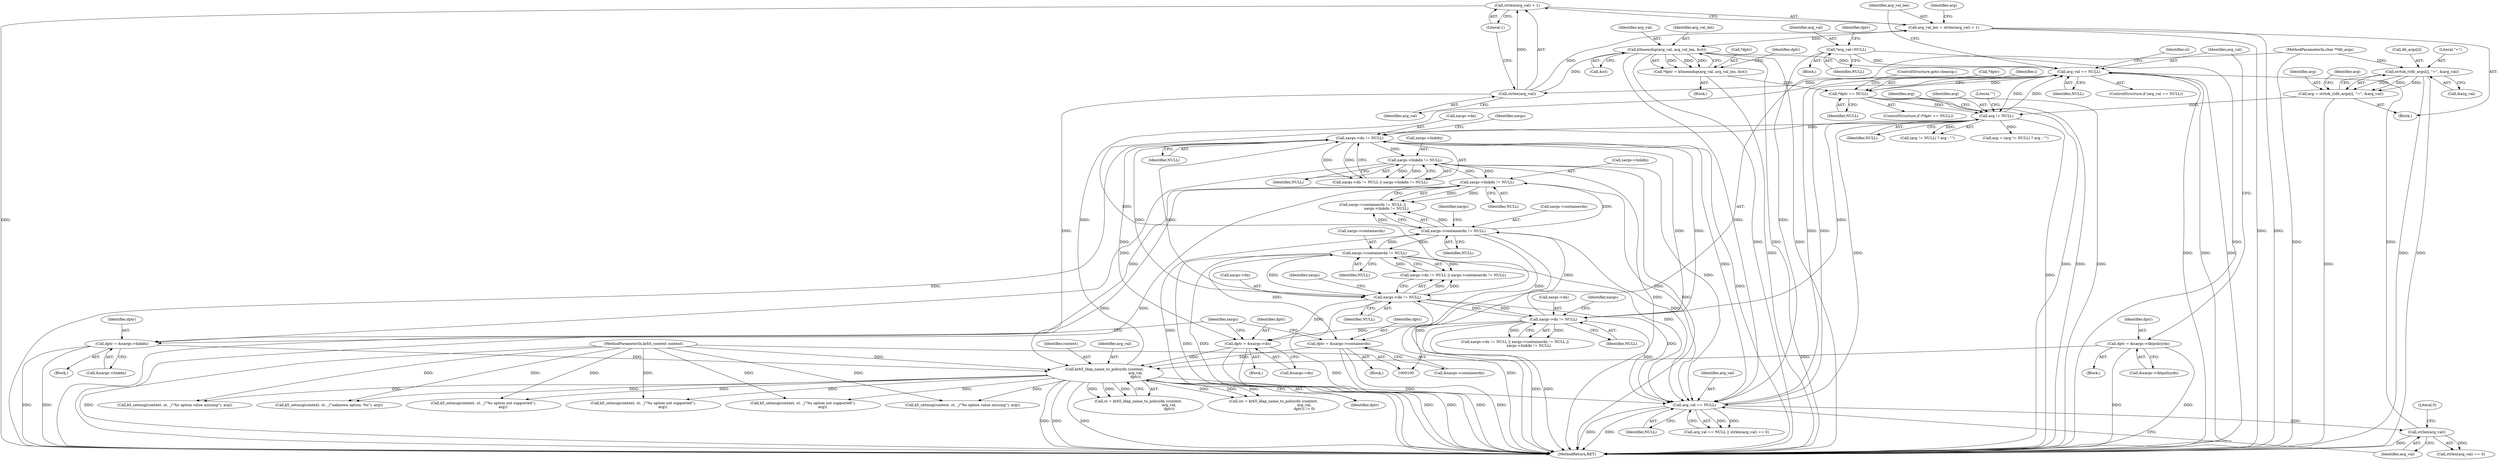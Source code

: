 digraph "0_krb5_08c642c09c38a9c6454ab43a9b53b2a89b9eef99@API" {
"1000353" [label="(Call,strlen(arg_val) + 1)"];
"1000354" [label="(Call,strlen(arg_val))"];
"1000337" [label="(Call,arg_val == NULL)"];
"1000368" [label="(Call,krb5_ldap_name_to_policydn (context,\n                                                      arg_val,\n                                                      dptr))"];
"1000101" [label="(MethodParameterIn,krb5_context context)"];
"1000167" [label="(Call,dptr = &xargs->tktpolicydn)"];
"1000293" [label="(Call,dptr = &xargs->linkdn)"];
"1000199" [label="(Call,xargs->linkdn != NULL)"];
"1000277" [label="(Call,xargs->linkdn != NULL)"];
"1000272" [label="(Call,xargs->dn != NULL)"];
"1000235" [label="(Call,xargs->dn != NULL)"];
"1000188" [label="(Call,xargs->dn != NULL)"];
"1000155" [label="(Call,arg != NULL)"];
"1000143" [label="(Call,arg = strtok_r(db_args[i], \"=\", &arg_val))"];
"1000145" [label="(Call,strtok_r(db_args[i], \"=\", &arg_val))"];
"1000102" [label="(MethodParameterIn,char **db_args)"];
"1000385" [label="(Call,*dptr == NULL)"];
"1000376" [label="(Call,*dptr = k5memdup(arg_val, arg_val_len, &st))"];
"1000379" [label="(Call,k5memdup(arg_val, arg_val_len, &st))"];
"1000351" [label="(Call,arg_val_len = strlen(arg_val) + 1)"];
"1000194" [label="(Call,xargs->containerdn != NULL)"];
"1000240" [label="(Call,xargs->containerdn != NULL)"];
"1000215" [label="(Call,dptr = &xargs->dn)"];
"1000256" [label="(Call,dptr = &xargs->containerdn)"];
"1000318" [label="(Call,arg_val == NULL)"];
"1000119" [label="(Call,*arg_val=NULL)"];
"1000322" [label="(Call,strlen(arg_val))"];
"1000241" [label="(Call,xargs->containerdn)"];
"1000269" [label="(Block,)"];
"1000355" [label="(Identifier,arg_val)"];
"1000321" [label="(Call,strlen(arg_val) == 0)"];
"1000200" [label="(Call,xargs->linkdn)"];
"1000152" [label="(Call,arg = (arg != NULL) ? arg : \"\")"];
"1000322" [label="(Call,strlen(arg_val))"];
"1000101" [label="(MethodParameterIn,krb5_context context)"];
"1000256" [label="(Call,dptr = &xargs->containerdn)"];
"1000249" [label="(Call,k5_setmsg(context, st, _(\"%s option not supported\"),\n                                  arg))"];
"1000344" [label="(Call,k5_setmsg(context, st, _(\"%s option value missing\"), arg))"];
"1000278" [label="(Call,xargs->linkdn)"];
"1000199" [label="(Call,xargs->linkdn != NULL)"];
"1000149" [label="(Literal,\"=\")"];
"1000188" [label="(Call,xargs->dn != NULL)"];
"1000370" [label="(Identifier,arg_val)"];
"1000157" [label="(Identifier,NULL)"];
"1000228" [label="(Block,)"];
"1000337" [label="(Call,arg_val == NULL)"];
"1000234" [label="(Call,xargs->dn != NULL || xargs->containerdn != NULL)"];
"1000317" [label="(Call,arg_val == NULL || strlen(arg_val) == 0)"];
"1000356" [label="(Literal,1)"];
"1000120" [label="(Identifier,arg_val)"];
"1000124" [label="(Identifier,dptr)"];
"1000319" [label="(Identifier,arg_val)"];
"1000257" [label="(Identifier,dptr)"];
"1000371" [label="(Identifier,dptr)"];
"1000271" [label="(Call,xargs->dn != NULL || xargs->linkdn != NULL)"];
"1000146" [label="(Call,db_args[i])"];
"1000381" [label="(Identifier,arg_val_len)"];
"1000377" [label="(Call,*dptr)"];
"1000242" [label="(Identifier,xargs)"];
"1000323" [label="(Identifier,arg_val)"];
"1000195" [label="(Call,xargs->containerdn)"];
"1000329" [label="(Call,k5_setmsg(context, st, _(\"%s option value missing\"), arg))"];
"1000393" [label="(MethodReturn,RET)"];
"1000144" [label="(Identifier,arg)"];
"1000313" [label="(Identifier,xargs)"];
"1000203" [label="(Identifier,NULL)"];
"1000352" [label="(Identifier,arg_val_len)"];
"1000244" [label="(Identifier,NULL)"];
"1000304" [label="(Call,k5_setmsg(context, st, _(\"unknown option: %s\"), arg))"];
"1000143" [label="(Call,arg = strtok_r(db_args[i], \"=\", &arg_val))"];
"1000102" [label="(MethodParameterIn,char **db_args)"];
"1000216" [label="(Identifier,dptr)"];
"1000277" [label="(Call,xargs->linkdn != NULL)"];
"1000141" [label="(Identifier,i)"];
"1000376" [label="(Call,*dptr = k5memdup(arg_val, arg_val_len, &st))"];
"1000389" [label="(ControlStructure,goto cleanup;)"];
"1000273" [label="(Call,xargs->dn)"];
"1000380" [label="(Identifier,arg_val)"];
"1000318" [label="(Call,arg_val == NULL)"];
"1000324" [label="(Literal,0)"];
"1000375" [label="(Block,)"];
"1000192" [label="(Identifier,NULL)"];
"1000385" [label="(Call,*dptr == NULL)"];
"1000158" [label="(Identifier,arg)"];
"1000198" [label="(Identifier,NULL)"];
"1000208" [label="(Call,k5_setmsg(context, st, _(\"%s option not supported\"),\n                                  arg))"];
"1000154" [label="(Call,(arg != NULL) ? arg : \"\")"];
"1000193" [label="(Call,xargs->containerdn != NULL ||\n                        xargs->linkdn != NULL)"];
"1000379" [label="(Call,k5memdup(arg_val, arg_val_len, &st))"];
"1000366" [label="(Call,st = krb5_ldap_name_to_policydn (context,\n                                                      arg_val,\n                                                      dptr))"];
"1000215" [label="(Call,dptr = &xargs->dn)"];
"1000368" [label="(Call,krb5_ldap_name_to_policydn (context,\n                                                      arg_val,\n                                                      dptr))"];
"1000339" [label="(Identifier,NULL)"];
"1000167" [label="(Call,dptr = &xargs->tktpolicydn)"];
"1000153" [label="(Identifier,arg)"];
"1000217" [label="(Call,&xargs->dn)"];
"1000121" [label="(Identifier,NULL)"];
"1000351" [label="(Call,arg_val_len = strlen(arg_val) + 1)"];
"1000295" [label="(Call,&xargs->linkdn)"];
"1000360" [label="(Identifier,arg)"];
"1000155" [label="(Call,arg != NULL)"];
"1000384" [label="(ControlStructure,if (*dptr == NULL))"];
"1000201" [label="(Identifier,xargs)"];
"1000239" [label="(Identifier,NULL)"];
"1000382" [label="(Call,&st)"];
"1000189" [label="(Call,xargs->dn)"];
"1000168" [label="(Identifier,dptr)"];
"1000272" [label="(Call,xargs->dn != NULL)"];
"1000258" [label="(Call,&xargs->containerdn)"];
"1000281" [label="(Identifier,NULL)"];
"1000276" [label="(Identifier,NULL)"];
"1000169" [label="(Call,&xargs->tktpolicydn)"];
"1000235" [label="(Call,xargs->dn != NULL)"];
"1000388" [label="(Identifier,NULL)"];
"1000194" [label="(Call,xargs->containerdn != NULL)"];
"1000166" [label="(Block,)"];
"1000293" [label="(Call,dptr = &xargs->linkdn)"];
"1000187" [label="(Call,xargs->dn != NULL || xargs->containerdn != NULL ||\n                        xargs->linkdn != NULL)"];
"1000387" [label="(Identifier,dptr)"];
"1000336" [label="(ControlStructure,if (arg_val == NULL))"];
"1000365" [label="(Call,(st = krb5_ldap_name_to_policydn (context,\n                                                      arg_val,\n                                                      dptr)) != 0)"];
"1000286" [label="(Call,k5_setmsg(context, st, _(\"%s option not supported\"),\n                                  arg))"];
"1000386" [label="(Call,*dptr)"];
"1000279" [label="(Identifier,xargs)"];
"1000354" [label="(Call,strlen(arg_val))"];
"1000294" [label="(Identifier,dptr)"];
"1000338" [label="(Identifier,arg_val)"];
"1000342" [label="(Identifier,st)"];
"1000369" [label="(Identifier,context)"];
"1000181" [label="(Block,)"];
"1000150" [label="(Call,&arg_val)"];
"1000236" [label="(Call,xargs->dn)"];
"1000240" [label="(Call,xargs->containerdn != NULL)"];
"1000142" [label="(Block,)"];
"1000105" [label="(Block,)"];
"1000156" [label="(Identifier,arg)"];
"1000353" [label="(Call,strlen(arg_val) + 1)"];
"1000196" [label="(Identifier,xargs)"];
"1000320" [label="(Identifier,NULL)"];
"1000159" [label="(Literal,\"\")"];
"1000119" [label="(Call,*arg_val=NULL)"];
"1000145" [label="(Call,strtok_r(db_args[i], \"=\", &arg_val))"];
"1000353" -> "1000351"  [label="AST: "];
"1000353" -> "1000356"  [label="CFG: "];
"1000354" -> "1000353"  [label="AST: "];
"1000356" -> "1000353"  [label="AST: "];
"1000351" -> "1000353"  [label="CFG: "];
"1000353" -> "1000393"  [label="DDG: "];
"1000354" -> "1000353"  [label="DDG: "];
"1000354" -> "1000355"  [label="CFG: "];
"1000355" -> "1000354"  [label="AST: "];
"1000356" -> "1000354"  [label="CFG: "];
"1000354" -> "1000351"  [label="DDG: "];
"1000337" -> "1000354"  [label="DDG: "];
"1000354" -> "1000368"  [label="DDG: "];
"1000354" -> "1000379"  [label="DDG: "];
"1000337" -> "1000336"  [label="AST: "];
"1000337" -> "1000339"  [label="CFG: "];
"1000338" -> "1000337"  [label="AST: "];
"1000339" -> "1000337"  [label="AST: "];
"1000342" -> "1000337"  [label="CFG: "];
"1000352" -> "1000337"  [label="CFG: "];
"1000337" -> "1000393"  [label="DDG: "];
"1000337" -> "1000393"  [label="DDG: "];
"1000337" -> "1000393"  [label="DDG: "];
"1000337" -> "1000155"  [label="DDG: "];
"1000368" -> "1000337"  [label="DDG: "];
"1000318" -> "1000337"  [label="DDG: "];
"1000318" -> "1000337"  [label="DDG: "];
"1000379" -> "1000337"  [label="DDG: "];
"1000119" -> "1000337"  [label="DDG: "];
"1000322" -> "1000337"  [label="DDG: "];
"1000155" -> "1000337"  [label="DDG: "];
"1000337" -> "1000385"  [label="DDG: "];
"1000368" -> "1000366"  [label="AST: "];
"1000368" -> "1000371"  [label="CFG: "];
"1000369" -> "1000368"  [label="AST: "];
"1000370" -> "1000368"  [label="AST: "];
"1000371" -> "1000368"  [label="AST: "];
"1000366" -> "1000368"  [label="CFG: "];
"1000368" -> "1000393"  [label="DDG: "];
"1000368" -> "1000393"  [label="DDG: "];
"1000368" -> "1000393"  [label="DDG: "];
"1000368" -> "1000208"  [label="DDG: "];
"1000368" -> "1000249"  [label="DDG: "];
"1000368" -> "1000286"  [label="DDG: "];
"1000368" -> "1000304"  [label="DDG: "];
"1000368" -> "1000318"  [label="DDG: "];
"1000368" -> "1000329"  [label="DDG: "];
"1000368" -> "1000344"  [label="DDG: "];
"1000368" -> "1000365"  [label="DDG: "];
"1000368" -> "1000365"  [label="DDG: "];
"1000368" -> "1000365"  [label="DDG: "];
"1000368" -> "1000366"  [label="DDG: "];
"1000368" -> "1000366"  [label="DDG: "];
"1000368" -> "1000366"  [label="DDG: "];
"1000101" -> "1000368"  [label="DDG: "];
"1000167" -> "1000368"  [label="DDG: "];
"1000293" -> "1000368"  [label="DDG: "];
"1000215" -> "1000368"  [label="DDG: "];
"1000256" -> "1000368"  [label="DDG: "];
"1000101" -> "1000100"  [label="AST: "];
"1000101" -> "1000393"  [label="DDG: "];
"1000101" -> "1000208"  [label="DDG: "];
"1000101" -> "1000249"  [label="DDG: "];
"1000101" -> "1000286"  [label="DDG: "];
"1000101" -> "1000304"  [label="DDG: "];
"1000101" -> "1000329"  [label="DDG: "];
"1000101" -> "1000344"  [label="DDG: "];
"1000167" -> "1000166"  [label="AST: "];
"1000167" -> "1000169"  [label="CFG: "];
"1000168" -> "1000167"  [label="AST: "];
"1000169" -> "1000167"  [label="AST: "];
"1000338" -> "1000167"  [label="CFG: "];
"1000167" -> "1000393"  [label="DDG: "];
"1000167" -> "1000393"  [label="DDG: "];
"1000293" -> "1000269"  [label="AST: "];
"1000293" -> "1000295"  [label="CFG: "];
"1000294" -> "1000293"  [label="AST: "];
"1000295" -> "1000293"  [label="AST: "];
"1000313" -> "1000293"  [label="CFG: "];
"1000293" -> "1000393"  [label="DDG: "];
"1000293" -> "1000393"  [label="DDG: "];
"1000199" -> "1000293"  [label="DDG: "];
"1000277" -> "1000293"  [label="DDG: "];
"1000199" -> "1000193"  [label="AST: "];
"1000199" -> "1000203"  [label="CFG: "];
"1000200" -> "1000199"  [label="AST: "];
"1000203" -> "1000199"  [label="AST: "];
"1000193" -> "1000199"  [label="CFG: "];
"1000199" -> "1000393"  [label="DDG: "];
"1000199" -> "1000393"  [label="DDG: "];
"1000199" -> "1000193"  [label="DDG: "];
"1000199" -> "1000193"  [label="DDG: "];
"1000277" -> "1000199"  [label="DDG: "];
"1000194" -> "1000199"  [label="DDG: "];
"1000199" -> "1000277"  [label="DDG: "];
"1000199" -> "1000318"  [label="DDG: "];
"1000277" -> "1000271"  [label="AST: "];
"1000277" -> "1000281"  [label="CFG: "];
"1000278" -> "1000277"  [label="AST: "];
"1000281" -> "1000277"  [label="AST: "];
"1000271" -> "1000277"  [label="CFG: "];
"1000277" -> "1000393"  [label="DDG: "];
"1000277" -> "1000393"  [label="DDG: "];
"1000277" -> "1000271"  [label="DDG: "];
"1000277" -> "1000271"  [label="DDG: "];
"1000272" -> "1000277"  [label="DDG: "];
"1000277" -> "1000318"  [label="DDG: "];
"1000272" -> "1000271"  [label="AST: "];
"1000272" -> "1000276"  [label="CFG: "];
"1000273" -> "1000272"  [label="AST: "];
"1000276" -> "1000272"  [label="AST: "];
"1000279" -> "1000272"  [label="CFG: "];
"1000271" -> "1000272"  [label="CFG: "];
"1000272" -> "1000393"  [label="DDG: "];
"1000272" -> "1000393"  [label="DDG: "];
"1000272" -> "1000188"  [label="DDG: "];
"1000272" -> "1000215"  [label="DDG: "];
"1000272" -> "1000235"  [label="DDG: "];
"1000272" -> "1000271"  [label="DDG: "];
"1000272" -> "1000271"  [label="DDG: "];
"1000235" -> "1000272"  [label="DDG: "];
"1000188" -> "1000272"  [label="DDG: "];
"1000155" -> "1000272"  [label="DDG: "];
"1000272" -> "1000318"  [label="DDG: "];
"1000235" -> "1000234"  [label="AST: "];
"1000235" -> "1000239"  [label="CFG: "];
"1000236" -> "1000235"  [label="AST: "];
"1000239" -> "1000235"  [label="AST: "];
"1000242" -> "1000235"  [label="CFG: "];
"1000234" -> "1000235"  [label="CFG: "];
"1000235" -> "1000393"  [label="DDG: "];
"1000235" -> "1000393"  [label="DDG: "];
"1000235" -> "1000188"  [label="DDG: "];
"1000235" -> "1000215"  [label="DDG: "];
"1000235" -> "1000234"  [label="DDG: "];
"1000235" -> "1000234"  [label="DDG: "];
"1000188" -> "1000235"  [label="DDG: "];
"1000155" -> "1000235"  [label="DDG: "];
"1000235" -> "1000240"  [label="DDG: "];
"1000235" -> "1000318"  [label="DDG: "];
"1000188" -> "1000187"  [label="AST: "];
"1000188" -> "1000192"  [label="CFG: "];
"1000189" -> "1000188"  [label="AST: "];
"1000192" -> "1000188"  [label="AST: "];
"1000196" -> "1000188"  [label="CFG: "];
"1000187" -> "1000188"  [label="CFG: "];
"1000188" -> "1000393"  [label="DDG: "];
"1000188" -> "1000393"  [label="DDG: "];
"1000188" -> "1000187"  [label="DDG: "];
"1000188" -> "1000187"  [label="DDG: "];
"1000155" -> "1000188"  [label="DDG: "];
"1000188" -> "1000194"  [label="DDG: "];
"1000188" -> "1000215"  [label="DDG: "];
"1000188" -> "1000318"  [label="DDG: "];
"1000155" -> "1000154"  [label="AST: "];
"1000155" -> "1000157"  [label="CFG: "];
"1000156" -> "1000155"  [label="AST: "];
"1000157" -> "1000155"  [label="AST: "];
"1000158" -> "1000155"  [label="CFG: "];
"1000159" -> "1000155"  [label="CFG: "];
"1000155" -> "1000393"  [label="DDG: "];
"1000155" -> "1000152"  [label="DDG: "];
"1000143" -> "1000155"  [label="DDG: "];
"1000385" -> "1000155"  [label="DDG: "];
"1000155" -> "1000154"  [label="DDG: "];
"1000155" -> "1000318"  [label="DDG: "];
"1000143" -> "1000142"  [label="AST: "];
"1000143" -> "1000145"  [label="CFG: "];
"1000144" -> "1000143"  [label="AST: "];
"1000145" -> "1000143"  [label="AST: "];
"1000153" -> "1000143"  [label="CFG: "];
"1000143" -> "1000393"  [label="DDG: "];
"1000145" -> "1000143"  [label="DDG: "];
"1000145" -> "1000143"  [label="DDG: "];
"1000145" -> "1000143"  [label="DDG: "];
"1000145" -> "1000150"  [label="CFG: "];
"1000146" -> "1000145"  [label="AST: "];
"1000149" -> "1000145"  [label="AST: "];
"1000150" -> "1000145"  [label="AST: "];
"1000145" -> "1000393"  [label="DDG: "];
"1000145" -> "1000393"  [label="DDG: "];
"1000102" -> "1000145"  [label="DDG: "];
"1000102" -> "1000100"  [label="AST: "];
"1000102" -> "1000393"  [label="DDG: "];
"1000385" -> "1000384"  [label="AST: "];
"1000385" -> "1000388"  [label="CFG: "];
"1000386" -> "1000385"  [label="AST: "];
"1000388" -> "1000385"  [label="AST: "];
"1000389" -> "1000385"  [label="CFG: "];
"1000141" -> "1000385"  [label="CFG: "];
"1000385" -> "1000393"  [label="DDG: "];
"1000385" -> "1000393"  [label="DDG: "];
"1000385" -> "1000393"  [label="DDG: "];
"1000376" -> "1000385"  [label="DDG: "];
"1000376" -> "1000375"  [label="AST: "];
"1000376" -> "1000379"  [label="CFG: "];
"1000377" -> "1000376"  [label="AST: "];
"1000379" -> "1000376"  [label="AST: "];
"1000387" -> "1000376"  [label="CFG: "];
"1000376" -> "1000393"  [label="DDG: "];
"1000379" -> "1000376"  [label="DDG: "];
"1000379" -> "1000376"  [label="DDG: "];
"1000379" -> "1000376"  [label="DDG: "];
"1000379" -> "1000382"  [label="CFG: "];
"1000380" -> "1000379"  [label="AST: "];
"1000381" -> "1000379"  [label="AST: "];
"1000382" -> "1000379"  [label="AST: "];
"1000379" -> "1000393"  [label="DDG: "];
"1000379" -> "1000393"  [label="DDG: "];
"1000379" -> "1000393"  [label="DDG: "];
"1000379" -> "1000318"  [label="DDG: "];
"1000351" -> "1000379"  [label="DDG: "];
"1000351" -> "1000142"  [label="AST: "];
"1000352" -> "1000351"  [label="AST: "];
"1000360" -> "1000351"  [label="CFG: "];
"1000351" -> "1000393"  [label="DDG: "];
"1000351" -> "1000393"  [label="DDG: "];
"1000194" -> "1000193"  [label="AST: "];
"1000194" -> "1000198"  [label="CFG: "];
"1000195" -> "1000194"  [label="AST: "];
"1000198" -> "1000194"  [label="AST: "];
"1000201" -> "1000194"  [label="CFG: "];
"1000193" -> "1000194"  [label="CFG: "];
"1000194" -> "1000393"  [label="DDG: "];
"1000194" -> "1000393"  [label="DDG: "];
"1000194" -> "1000193"  [label="DDG: "];
"1000194" -> "1000193"  [label="DDG: "];
"1000240" -> "1000194"  [label="DDG: "];
"1000194" -> "1000240"  [label="DDG: "];
"1000194" -> "1000256"  [label="DDG: "];
"1000194" -> "1000318"  [label="DDG: "];
"1000240" -> "1000234"  [label="AST: "];
"1000240" -> "1000244"  [label="CFG: "];
"1000241" -> "1000240"  [label="AST: "];
"1000244" -> "1000240"  [label="AST: "];
"1000234" -> "1000240"  [label="CFG: "];
"1000240" -> "1000393"  [label="DDG: "];
"1000240" -> "1000393"  [label="DDG: "];
"1000240" -> "1000234"  [label="DDG: "];
"1000240" -> "1000234"  [label="DDG: "];
"1000240" -> "1000256"  [label="DDG: "];
"1000240" -> "1000318"  [label="DDG: "];
"1000215" -> "1000181"  [label="AST: "];
"1000215" -> "1000217"  [label="CFG: "];
"1000216" -> "1000215"  [label="AST: "];
"1000217" -> "1000215"  [label="AST: "];
"1000313" -> "1000215"  [label="CFG: "];
"1000215" -> "1000393"  [label="DDG: "];
"1000215" -> "1000393"  [label="DDG: "];
"1000256" -> "1000228"  [label="AST: "];
"1000256" -> "1000258"  [label="CFG: "];
"1000257" -> "1000256"  [label="AST: "];
"1000258" -> "1000256"  [label="AST: "];
"1000313" -> "1000256"  [label="CFG: "];
"1000256" -> "1000393"  [label="DDG: "];
"1000256" -> "1000393"  [label="DDG: "];
"1000318" -> "1000317"  [label="AST: "];
"1000318" -> "1000320"  [label="CFG: "];
"1000319" -> "1000318"  [label="AST: "];
"1000320" -> "1000318"  [label="AST: "];
"1000323" -> "1000318"  [label="CFG: "];
"1000317" -> "1000318"  [label="CFG: "];
"1000318" -> "1000393"  [label="DDG: "];
"1000318" -> "1000393"  [label="DDG: "];
"1000318" -> "1000317"  [label="DDG: "];
"1000318" -> "1000317"  [label="DDG: "];
"1000119" -> "1000318"  [label="DDG: "];
"1000318" -> "1000322"  [label="DDG: "];
"1000119" -> "1000105"  [label="AST: "];
"1000119" -> "1000121"  [label="CFG: "];
"1000120" -> "1000119"  [label="AST: "];
"1000121" -> "1000119"  [label="AST: "];
"1000124" -> "1000119"  [label="CFG: "];
"1000119" -> "1000393"  [label="DDG: "];
"1000322" -> "1000321"  [label="AST: "];
"1000322" -> "1000323"  [label="CFG: "];
"1000323" -> "1000322"  [label="AST: "];
"1000324" -> "1000322"  [label="CFG: "];
"1000322" -> "1000393"  [label="DDG: "];
"1000322" -> "1000321"  [label="DDG: "];
}
